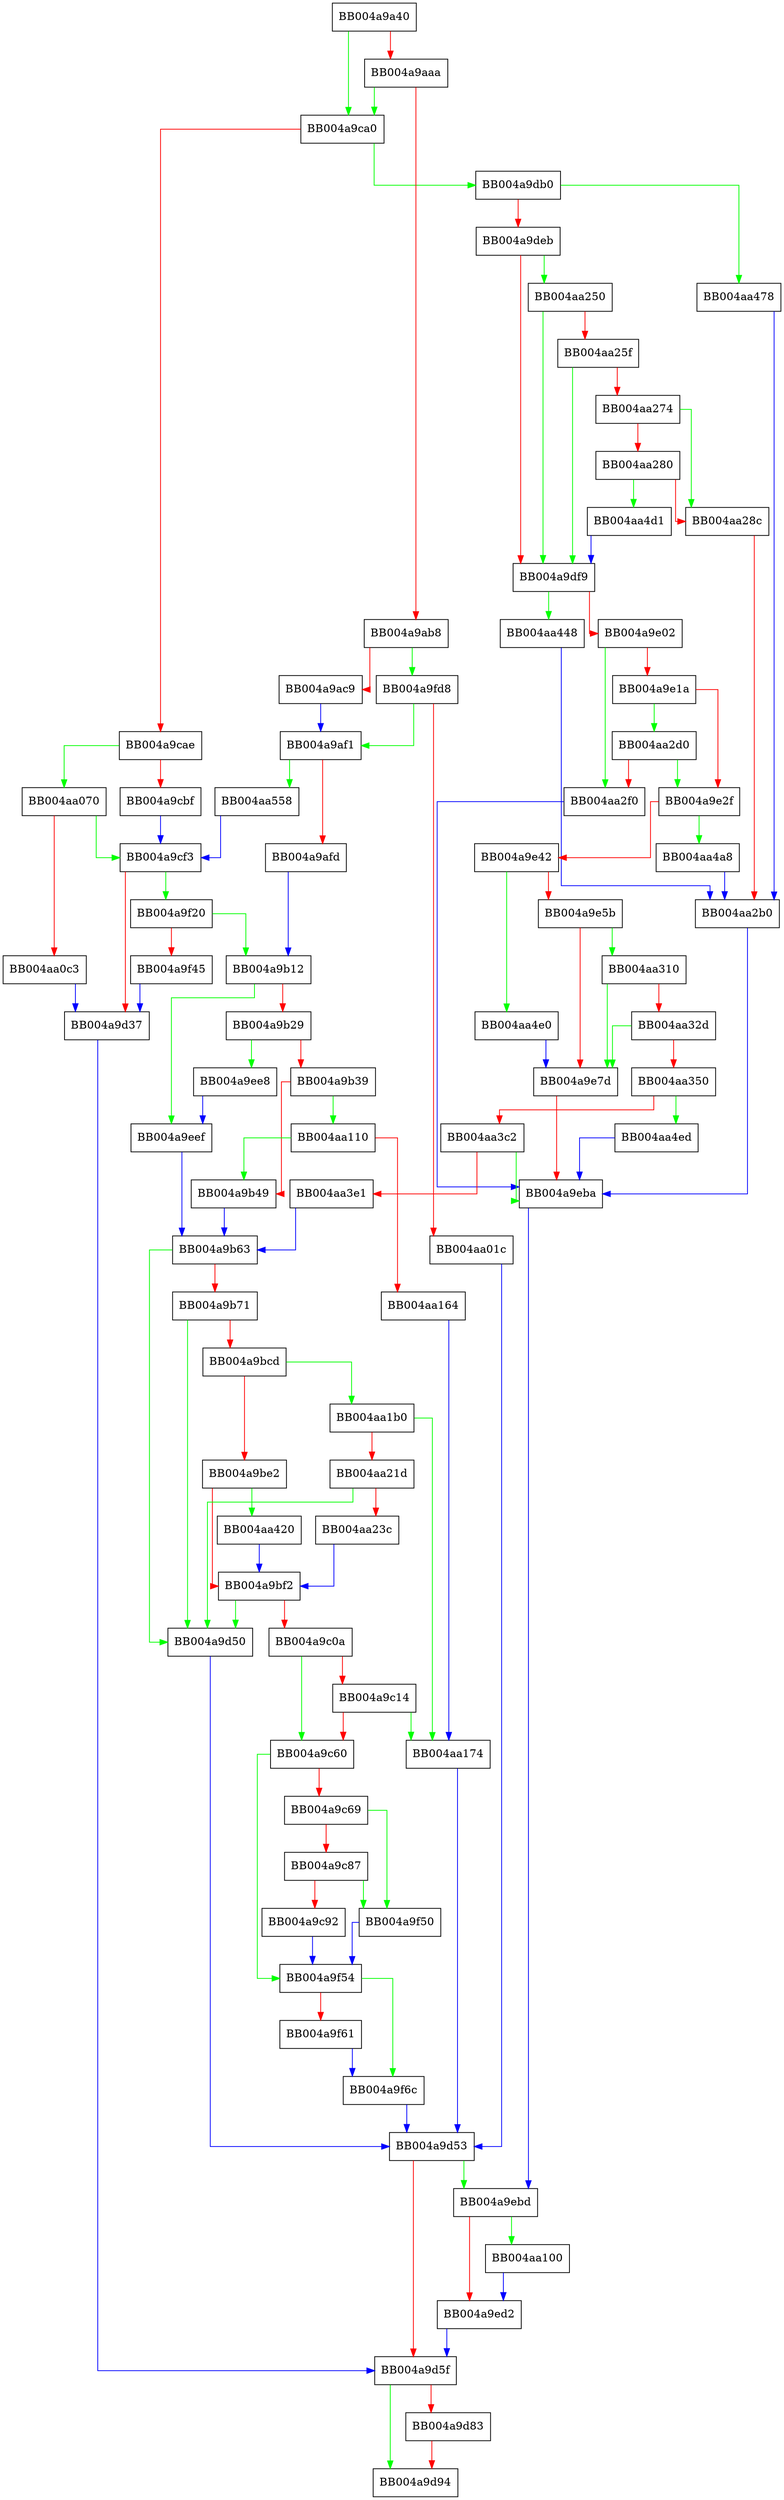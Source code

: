 digraph tls13_change_cipher_state {
  node [shape="box"];
  graph [splines=ortho];
  BB004a9a40 -> BB004a9ca0 [color="green"];
  BB004a9a40 -> BB004a9aaa [color="red"];
  BB004a9aaa -> BB004a9ca0 [color="green"];
  BB004a9aaa -> BB004a9ab8 [color="red"];
  BB004a9ab8 -> BB004a9fd8 [color="green"];
  BB004a9ab8 -> BB004a9ac9 [color="red"];
  BB004a9ac9 -> BB004a9af1 [color="blue"];
  BB004a9af1 -> BB004aa558 [color="green"];
  BB004a9af1 -> BB004a9afd [color="red"];
  BB004a9afd -> BB004a9b12 [color="blue"];
  BB004a9b12 -> BB004a9eef [color="green"];
  BB004a9b12 -> BB004a9b29 [color="red"];
  BB004a9b29 -> BB004a9ee8 [color="green"];
  BB004a9b29 -> BB004a9b39 [color="red"];
  BB004a9b39 -> BB004aa110 [color="green"];
  BB004a9b39 -> BB004a9b49 [color="red"];
  BB004a9b49 -> BB004a9b63 [color="blue"];
  BB004a9b63 -> BB004a9d50 [color="green"];
  BB004a9b63 -> BB004a9b71 [color="red"];
  BB004a9b71 -> BB004a9d50 [color="green"];
  BB004a9b71 -> BB004a9bcd [color="red"];
  BB004a9bcd -> BB004aa1b0 [color="green"];
  BB004a9bcd -> BB004a9be2 [color="red"];
  BB004a9be2 -> BB004aa420 [color="green"];
  BB004a9be2 -> BB004a9bf2 [color="red"];
  BB004a9bf2 -> BB004a9d50 [color="green"];
  BB004a9bf2 -> BB004a9c0a [color="red"];
  BB004a9c0a -> BB004a9c60 [color="green"];
  BB004a9c0a -> BB004a9c14 [color="red"];
  BB004a9c14 -> BB004aa174 [color="green"];
  BB004a9c14 -> BB004a9c60 [color="red"];
  BB004a9c60 -> BB004a9f54 [color="green"];
  BB004a9c60 -> BB004a9c69 [color="red"];
  BB004a9c69 -> BB004a9f50 [color="green"];
  BB004a9c69 -> BB004a9c87 [color="red"];
  BB004a9c87 -> BB004a9f50 [color="green"];
  BB004a9c87 -> BB004a9c92 [color="red"];
  BB004a9c92 -> BB004a9f54 [color="blue"];
  BB004a9ca0 -> BB004a9db0 [color="green"];
  BB004a9ca0 -> BB004a9cae [color="red"];
  BB004a9cae -> BB004aa070 [color="green"];
  BB004a9cae -> BB004a9cbf [color="red"];
  BB004a9cbf -> BB004a9cf3 [color="blue"];
  BB004a9cf3 -> BB004a9f20 [color="green"];
  BB004a9cf3 -> BB004a9d37 [color="red"];
  BB004a9d37 -> BB004a9d5f [color="blue"];
  BB004a9d50 -> BB004a9d53 [color="blue"];
  BB004a9d53 -> BB004a9ebd [color="green"];
  BB004a9d53 -> BB004a9d5f [color="red"];
  BB004a9d5f -> BB004a9d94 [color="green"];
  BB004a9d5f -> BB004a9d83 [color="red"];
  BB004a9d83 -> BB004a9d94 [color="red"];
  BB004a9db0 -> BB004aa478 [color="green"];
  BB004a9db0 -> BB004a9deb [color="red"];
  BB004a9deb -> BB004aa250 [color="green"];
  BB004a9deb -> BB004a9df9 [color="red"];
  BB004a9df9 -> BB004aa448 [color="green"];
  BB004a9df9 -> BB004a9e02 [color="red"];
  BB004a9e02 -> BB004aa2f0 [color="green"];
  BB004a9e02 -> BB004a9e1a [color="red"];
  BB004a9e1a -> BB004aa2d0 [color="green"];
  BB004a9e1a -> BB004a9e2f [color="red"];
  BB004a9e2f -> BB004aa4a8 [color="green"];
  BB004a9e2f -> BB004a9e42 [color="red"];
  BB004a9e42 -> BB004aa4e0 [color="green"];
  BB004a9e42 -> BB004a9e5b [color="red"];
  BB004a9e5b -> BB004aa310 [color="green"];
  BB004a9e5b -> BB004a9e7d [color="red"];
  BB004a9e7d -> BB004a9eba [color="red"];
  BB004a9eba -> BB004a9ebd [color="blue"];
  BB004a9ebd -> BB004aa100 [color="green"];
  BB004a9ebd -> BB004a9ed2 [color="red"];
  BB004a9ed2 -> BB004a9d5f [color="blue"];
  BB004a9ee8 -> BB004a9eef [color="blue"];
  BB004a9eef -> BB004a9b63 [color="blue"];
  BB004a9f20 -> BB004a9b12 [color="green"];
  BB004a9f20 -> BB004a9f45 [color="red"];
  BB004a9f45 -> BB004a9d37 [color="blue"];
  BB004a9f50 -> BB004a9f54 [color="blue"];
  BB004a9f54 -> BB004a9f6c [color="green"];
  BB004a9f54 -> BB004a9f61 [color="red"];
  BB004a9f61 -> BB004a9f6c [color="blue"];
  BB004a9f6c -> BB004a9d53 [color="blue"];
  BB004a9fd8 -> BB004a9af1 [color="green"];
  BB004a9fd8 -> BB004aa01c [color="red"];
  BB004aa01c -> BB004a9d53 [color="blue"];
  BB004aa070 -> BB004a9cf3 [color="green"];
  BB004aa070 -> BB004aa0c3 [color="red"];
  BB004aa0c3 -> BB004a9d37 [color="blue"];
  BB004aa100 -> BB004a9ed2 [color="blue"];
  BB004aa110 -> BB004a9b49 [color="green"];
  BB004aa110 -> BB004aa164 [color="red"];
  BB004aa164 -> BB004aa174 [color="blue"];
  BB004aa174 -> BB004a9d53 [color="blue"];
  BB004aa1b0 -> BB004aa174 [color="green"];
  BB004aa1b0 -> BB004aa21d [color="red"];
  BB004aa21d -> BB004a9d50 [color="green"];
  BB004aa21d -> BB004aa23c [color="red"];
  BB004aa23c -> BB004a9bf2 [color="blue"];
  BB004aa250 -> BB004a9df9 [color="green"];
  BB004aa250 -> BB004aa25f [color="red"];
  BB004aa25f -> BB004a9df9 [color="green"];
  BB004aa25f -> BB004aa274 [color="red"];
  BB004aa274 -> BB004aa28c [color="green"];
  BB004aa274 -> BB004aa280 [color="red"];
  BB004aa280 -> BB004aa4d1 [color="green"];
  BB004aa280 -> BB004aa28c [color="red"];
  BB004aa28c -> BB004aa2b0 [color="red"];
  BB004aa2b0 -> BB004a9eba [color="blue"];
  BB004aa2d0 -> BB004a9e2f [color="green"];
  BB004aa2d0 -> BB004aa2f0 [color="red"];
  BB004aa2f0 -> BB004a9eba [color="blue"];
  BB004aa310 -> BB004a9e7d [color="green"];
  BB004aa310 -> BB004aa32d [color="red"];
  BB004aa32d -> BB004a9e7d [color="green"];
  BB004aa32d -> BB004aa350 [color="red"];
  BB004aa350 -> BB004aa4ed [color="green"];
  BB004aa350 -> BB004aa3c2 [color="red"];
  BB004aa3c2 -> BB004a9eba [color="green"];
  BB004aa3c2 -> BB004aa3e1 [color="red"];
  BB004aa3e1 -> BB004a9b63 [color="blue"];
  BB004aa420 -> BB004a9bf2 [color="blue"];
  BB004aa448 -> BB004aa2b0 [color="blue"];
  BB004aa478 -> BB004aa2b0 [color="blue"];
  BB004aa4a8 -> BB004aa2b0 [color="blue"];
  BB004aa4d1 -> BB004a9df9 [color="blue"];
  BB004aa4e0 -> BB004a9e7d [color="blue"];
  BB004aa4ed -> BB004a9eba [color="blue"];
  BB004aa558 -> BB004a9cf3 [color="blue"];
}